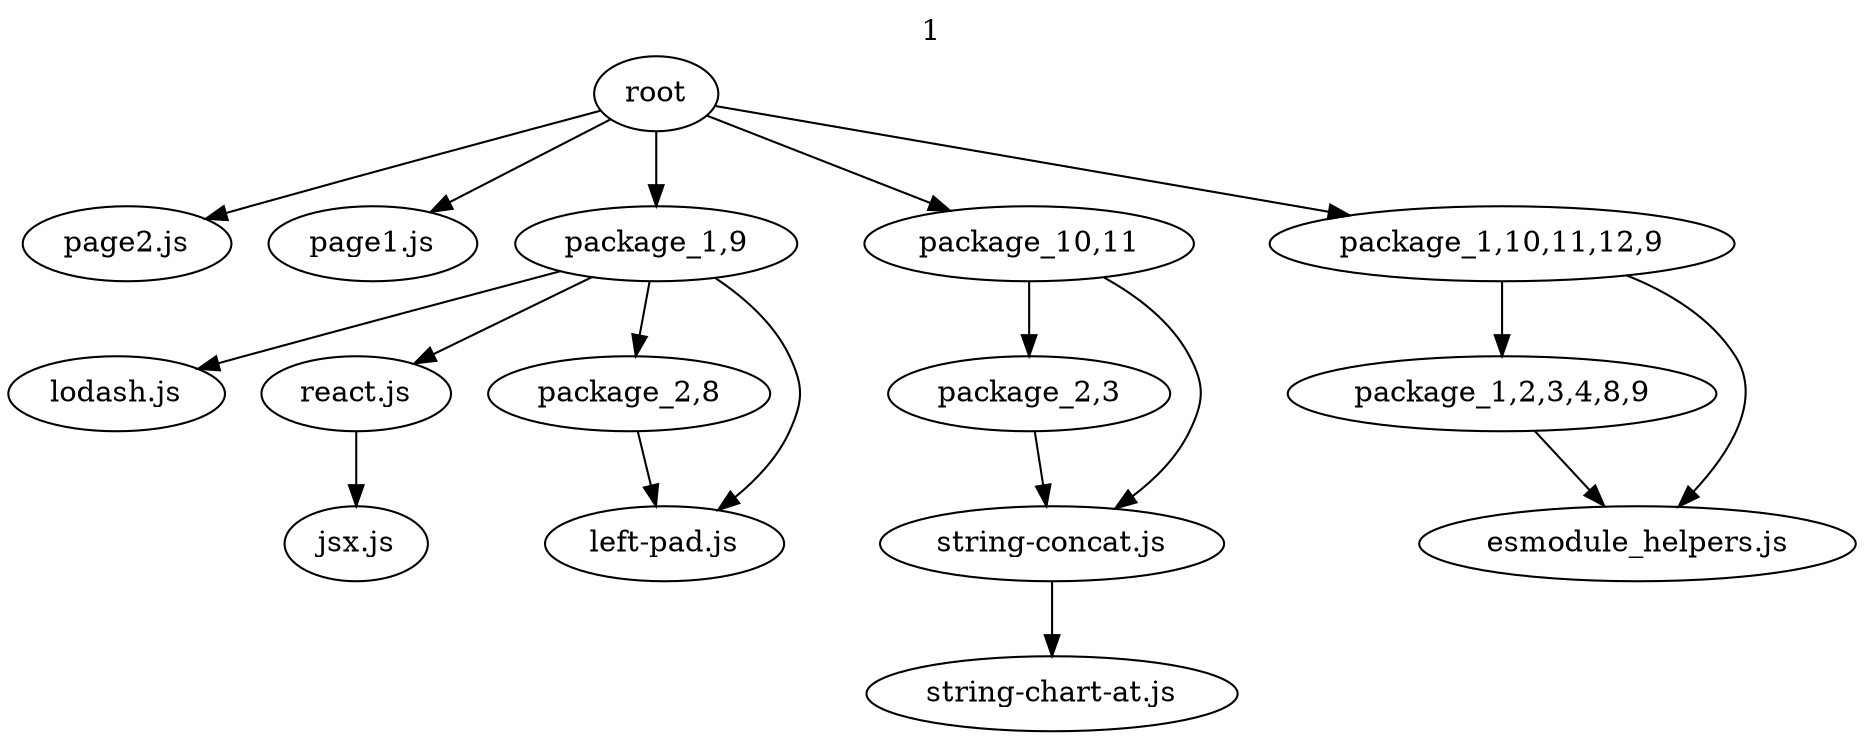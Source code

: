 digraph merged {
  labelloc="t";
  label="1";
  layout="dot";

  "root";
  "page2.js";
  "page1.js";
  "package_1,9";
  "lodash.js";
  "react.js";
  "jsx.js";
  "package_2,8";
  "left-pad.js";
  "package_10,11";
  "package_2,3";
  "string-concat.js";
  "string-chart-at.js";
  "package_1,10,11,12,9";
  "package_1,2,3,4,8,9";
  "esmodule_helpers.js";

  "root" -> "page2.js";
  "root" -> "page1.js";
  "root" -> "package_1,9";
  "root" -> "package_10,11";
  "root" -> "package_1,10,11,12,9";
  "package_1,9" -> "lodash.js";
  "package_1,9" -> "react.js";
  "package_1,9" -> "package_2,8";
  "package_1,9" -> "left-pad.js";
  "react.js" -> "jsx.js";
  "package_2,8" -> "left-pad.js";
  "package_10,11" -> "package_2,3";
  "package_10,11" -> "string-concat.js";
  "package_2,3" -> "string-concat.js";
  "string-concat.js" -> "string-chart-at.js";
  "package_1,10,11,12,9" -> "package_1,2,3,4,8,9";
  "package_1,10,11,12,9" -> "esmodule_helpers.js";
  "package_1,2,3,4,8,9" -> "esmodule_helpers.js";
}